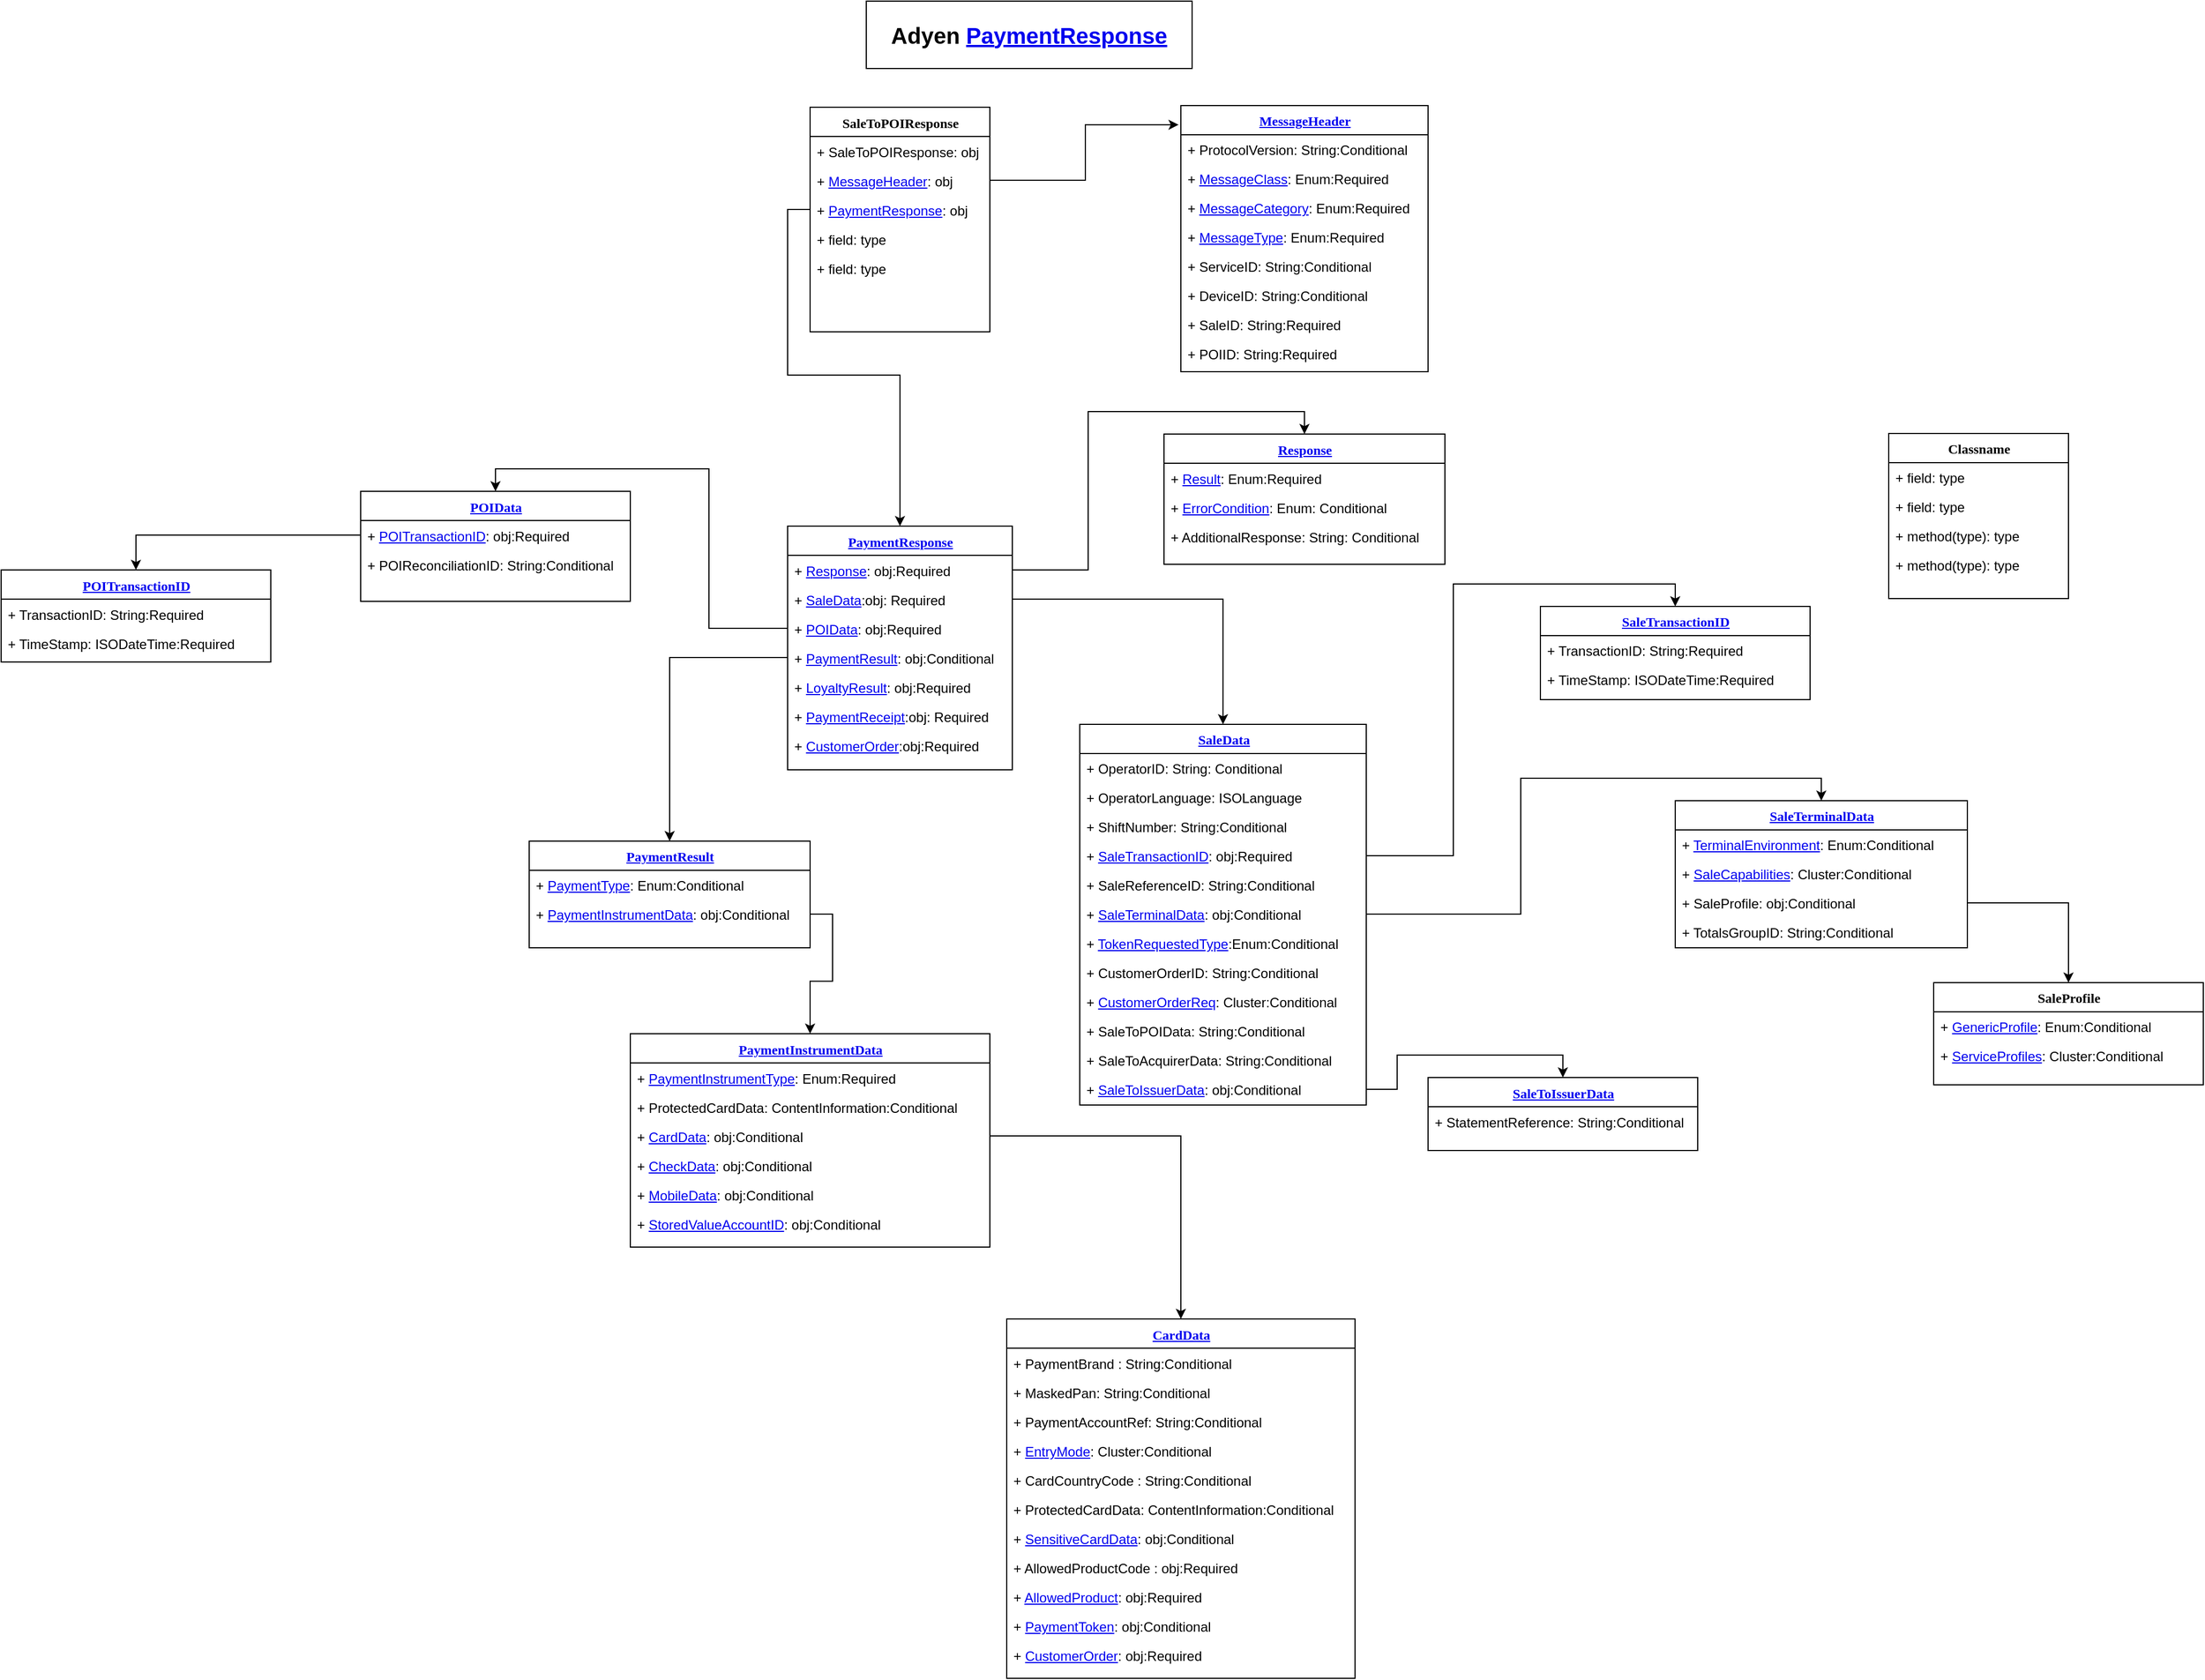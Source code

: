<mxfile version="10.6.7" type="github"><diagram name="Page-1" id="9f46799a-70d6-7492-0946-bef42562c5a5"><mxGraphModel dx="3290" dy="1160" grid="1" gridSize="10" guides="1" tooltips="1" connect="1" arrows="1" fold="1" page="1" pageScale="1" pageWidth="1100" pageHeight="850" background="#ffffff" math="0" shadow="0"><root><mxCell id="0"/><mxCell id="1" parent="0"/><mxCell id="78961159f06e98e8-17" value="SaleToPOIResponse" style="swimlane;html=1;fontStyle=1;align=center;verticalAlign=top;childLayout=stackLayout;horizontal=1;startSize=26;horizontalStack=0;resizeParent=1;resizeLast=0;collapsible=1;marginBottom=0;swimlaneFillColor=#ffffff;rounded=0;shadow=0;comic=0;labelBackgroundColor=none;strokeColor=#000000;strokeWidth=1;fillColor=none;fontFamily=Verdana;fontSize=12;fontColor=#000000;" parent="1" vertex="1"><mxGeometry x="90" y="104.5" width="160" height="200" as="geometry"/></mxCell><mxCell id="78961159f06e98e8-21" value="+ SaleToPOIResponse: obj" style="text;html=1;strokeColor=none;fillColor=none;align=left;verticalAlign=top;spacingLeft=4;spacingRight=4;whiteSpace=wrap;overflow=hidden;rotatable=0;points=[[0,0.5],[1,0.5]];portConstraint=eastwest;" parent="78961159f06e98e8-17" vertex="1"><mxGeometry y="26" width="160" height="26" as="geometry"/></mxCell><mxCell id="78961159f06e98e8-23" value="+ &lt;a href=&quot;https://docs.adyen.com/point-of-sale/build-your-integration/terminal-api-reference/comadyennexomessageheader&quot;&gt;MessageHeader&lt;/a&gt;: obj" style="text;html=1;strokeColor=none;fillColor=none;align=left;verticalAlign=top;spacingLeft=4;spacingRight=4;whiteSpace=wrap;overflow=hidden;rotatable=0;points=[[0,0.5],[1,0.5]];portConstraint=eastwest;" parent="78961159f06e98e8-17" vertex="1"><mxGeometry y="52" width="160" height="26" as="geometry"/></mxCell><mxCell id="78961159f06e98e8-25" value="+ &lt;a href=&quot;https://docs.adyen.com/point-of-sale/build-your-integration/terminal-api-reference/comadyennexopaymentresponse&quot;&gt;PaymentResponse&lt;/a&gt;: obj" style="text;html=1;strokeColor=none;fillColor=none;align=left;verticalAlign=top;spacingLeft=4;spacingRight=4;whiteSpace=wrap;overflow=hidden;rotatable=0;points=[[0,0.5],[1,0.5]];portConstraint=eastwest;" parent="78961159f06e98e8-17" vertex="1"><mxGeometry y="78" width="160" height="26" as="geometry"/></mxCell><mxCell id="78961159f06e98e8-26" value="+ field: type" style="text;html=1;strokeColor=none;fillColor=none;align=left;verticalAlign=top;spacingLeft=4;spacingRight=4;whiteSpace=wrap;overflow=hidden;rotatable=0;points=[[0,0.5],[1,0.5]];portConstraint=eastwest;" parent="78961159f06e98e8-17" vertex="1"><mxGeometry y="104" width="160" height="26" as="geometry"/></mxCell><mxCell id="78961159f06e98e8-24" value="+ field: type" style="text;html=1;strokeColor=none;fillColor=none;align=left;verticalAlign=top;spacingLeft=4;spacingRight=4;whiteSpace=wrap;overflow=hidden;rotatable=0;points=[[0,0.5],[1,0.5]];portConstraint=eastwest;" parent="78961159f06e98e8-17" vertex="1"><mxGeometry y="130" width="160" height="26" as="geometry"/></mxCell><mxCell id="78961159f06e98e8-30" value="&lt;a href=&quot;https://docs.adyen.com/point-of-sale/build-your-integration/terminal-api-reference/comadyennexomessageheader/&quot;&gt;MessageHeader&lt;/a&gt;" style="swimlane;html=1;fontStyle=1;align=center;verticalAlign=top;childLayout=stackLayout;horizontal=1;startSize=26;horizontalStack=0;resizeParent=1;resizeLast=0;collapsible=1;marginBottom=0;swimlaneFillColor=#ffffff;rounded=0;shadow=0;comic=0;labelBackgroundColor=none;strokeColor=#000000;strokeWidth=1;fillColor=none;fontFamily=Verdana;fontSize=12;fontColor=#000000;" parent="1" vertex="1"><mxGeometry x="420" y="103" width="220" height="237" as="geometry"/></mxCell><mxCell id="78961159f06e98e8-31" value="+ &lt;span&gt;ProtocolVersion&lt;/span&gt;: String:Conditional" style="text;html=1;strokeColor=none;fillColor=none;align=left;verticalAlign=top;spacingLeft=4;spacingRight=4;whiteSpace=wrap;overflow=hidden;rotatable=0;points=[[0,0.5],[1,0.5]];portConstraint=eastwest;" parent="78961159f06e98e8-30" vertex="1"><mxGeometry y="26" width="220" height="26" as="geometry"/></mxCell><mxCell id="78961159f06e98e8-32" value="+ &lt;span&gt;&lt;a href=&quot;https://docs.adyen.com/point-of-sale/build-your-integration/terminal-api-reference/comadyennexomessageclass&quot;&gt;MessageClass&lt;/a&gt;&lt;/span&gt;: Enum:Required" style="text;html=1;strokeColor=none;fillColor=none;align=left;verticalAlign=top;spacingLeft=4;spacingRight=4;whiteSpace=wrap;overflow=hidden;rotatable=0;points=[[0,0.5],[1,0.5]];portConstraint=eastwest;" parent="78961159f06e98e8-30" vertex="1"><mxGeometry y="52" width="220" height="26" as="geometry"/></mxCell><mxCell id="78961159f06e98e8-33" value="+ &lt;span&gt;&lt;a href=&quot;https://docs.adyen.com/point-of-sale/build-your-integration/terminal-api-reference/comadyennexomessagecategory&quot;&gt;MessageCategory&lt;/a&gt;&lt;/span&gt;: Enum:Required" style="text;html=1;strokeColor=none;fillColor=none;align=left;verticalAlign=top;spacingLeft=4;spacingRight=4;whiteSpace=wrap;overflow=hidden;rotatable=0;points=[[0,0.5],[1,0.5]];portConstraint=eastwest;" parent="78961159f06e98e8-30" vertex="1"><mxGeometry y="78" width="220" height="26" as="geometry"/></mxCell><mxCell id="78961159f06e98e8-34" value="+ &lt;span&gt;&lt;a href=&quot;https://docs.adyen.com/point-of-sale/build-your-integration/terminal-api-reference/comadyennexomessagetype&quot;&gt;MessageType&lt;/a&gt;&lt;/span&gt;: Enum:Required" style="text;html=1;strokeColor=none;fillColor=none;align=left;verticalAlign=top;spacingLeft=4;spacingRight=4;whiteSpace=wrap;overflow=hidden;rotatable=0;points=[[0,0.5],[1,0.5]];portConstraint=eastwest;" parent="78961159f06e98e8-30" vertex="1"><mxGeometry y="104" width="220" height="26" as="geometry"/></mxCell><mxCell id="78961159f06e98e8-36" value="+ &lt;span&gt;ServiceID&lt;/span&gt;: String:Conditional" style="text;html=1;strokeColor=none;fillColor=none;align=left;verticalAlign=top;spacingLeft=4;spacingRight=4;whiteSpace=wrap;overflow=hidden;rotatable=0;points=[[0,0.5],[1,0.5]];portConstraint=eastwest;" parent="78961159f06e98e8-30" vertex="1"><mxGeometry y="130" width="220" height="26" as="geometry"/></mxCell><mxCell id="78961159f06e98e8-37" value="+ &lt;span&gt;DeviceID&lt;/span&gt;: String:Conditional" style="text;html=1;strokeColor=none;fillColor=none;align=left;verticalAlign=top;spacingLeft=4;spacingRight=4;whiteSpace=wrap;overflow=hidden;rotatable=0;points=[[0,0.5],[1,0.5]];portConstraint=eastwest;" parent="78961159f06e98e8-30" vertex="1"><mxGeometry y="156" width="220" height="26" as="geometry"/></mxCell><mxCell id="rwNBtSE2Y3DVdJ4eYWlQ-2" value="+ &lt;span&gt;SaleID&lt;/span&gt;: String:Required" style="text;html=1;strokeColor=none;fillColor=none;align=left;verticalAlign=top;spacingLeft=4;spacingRight=4;whiteSpace=wrap;overflow=hidden;rotatable=0;points=[[0,0.5],[1,0.5]];portConstraint=eastwest;" vertex="1" parent="78961159f06e98e8-30"><mxGeometry y="182" width="220" height="26" as="geometry"/></mxCell><mxCell id="rwNBtSE2Y3DVdJ4eYWlQ-3" value="+ &lt;span&gt;POIID&lt;/span&gt;: String:Required" style="text;html=1;strokeColor=none;fillColor=none;align=left;verticalAlign=top;spacingLeft=4;spacingRight=4;whiteSpace=wrap;overflow=hidden;rotatable=0;points=[[0,0.5],[1,0.5]];portConstraint=eastwest;" vertex="1" parent="78961159f06e98e8-30"><mxGeometry y="208" width="220" height="26" as="geometry"/></mxCell><mxCell id="78961159f06e98e8-56" value="&lt;span&gt;&lt;a href=&quot;https://docs.adyen.com/point-of-sale/build-your-integration/terminal-api-reference/comadyennexosaledata&quot;&gt;SaleData&lt;/a&gt;&lt;/span&gt;" style="swimlane;html=1;fontStyle=1;align=center;verticalAlign=top;childLayout=stackLayout;horizontal=1;startSize=26;horizontalStack=0;resizeParent=1;resizeLast=0;collapsible=1;marginBottom=0;swimlaneFillColor=#ffffff;rounded=0;shadow=0;comic=0;labelBackgroundColor=none;strokeColor=#000000;strokeWidth=1;fillColor=none;fontFamily=Verdana;fontSize=12;fontColor=#000000;" parent="1" vertex="1"><mxGeometry x="330" y="654" width="255" height="339" as="geometry"/></mxCell><mxCell id="78961159f06e98e8-57" value="+ &lt;span&gt;OperatorID&lt;/span&gt;: String: Conditional" style="text;html=1;strokeColor=none;fillColor=none;align=left;verticalAlign=top;spacingLeft=4;spacingRight=4;whiteSpace=wrap;overflow=hidden;rotatable=0;points=[[0,0.5],[1,0.5]];portConstraint=eastwest;" parent="78961159f06e98e8-56" vertex="1"><mxGeometry y="26" width="255" height="26" as="geometry"/></mxCell><mxCell id="78961159f06e98e8-58" value="+ &lt;span&gt;OperatorLanguage&lt;/span&gt;: ISOLanguage" style="text;html=1;strokeColor=none;fillColor=none;align=left;verticalAlign=top;spacingLeft=4;spacingRight=4;whiteSpace=wrap;overflow=hidden;rotatable=0;points=[[0,0.5],[1,0.5]];portConstraint=eastwest;" parent="78961159f06e98e8-56" vertex="1"><mxGeometry y="52" width="255" height="26" as="geometry"/></mxCell><mxCell id="78961159f06e98e8-59" value="+ &lt;span&gt;ShiftNumber&lt;/span&gt;: String:Conditional" style="text;html=1;strokeColor=none;fillColor=none;align=left;verticalAlign=top;spacingLeft=4;spacingRight=4;whiteSpace=wrap;overflow=hidden;rotatable=0;points=[[0,0.5],[1,0.5]];portConstraint=eastwest;" parent="78961159f06e98e8-56" vertex="1"><mxGeometry y="78" width="255" height="26" as="geometry"/></mxCell><mxCell id="78961159f06e98e8-60" value="+ &lt;span&gt;&lt;a href=&quot;https://docs.adyen.com/point-of-sale/build-your-integration/terminal-api-reference/comadyennexotransactionidtype&quot;&gt;SaleTransactionID&lt;/a&gt;&lt;/span&gt;: obj:Required" style="text;html=1;strokeColor=none;fillColor=none;align=left;verticalAlign=top;spacingLeft=4;spacingRight=4;whiteSpace=wrap;overflow=hidden;rotatable=0;points=[[0,0.5],[1,0.5]];portConstraint=eastwest;" parent="78961159f06e98e8-56" vertex="1"><mxGeometry y="104" width="255" height="26" as="geometry"/></mxCell><mxCell id="rwNBtSE2Y3DVdJ4eYWlQ-9" value="+ &lt;span&gt;SaleReferenceID&lt;/span&gt;: String:Conditional" style="text;html=1;strokeColor=none;fillColor=none;align=left;verticalAlign=top;spacingLeft=4;spacingRight=4;whiteSpace=wrap;overflow=hidden;rotatable=0;points=[[0,0.5],[1,0.5]];portConstraint=eastwest;" vertex="1" parent="78961159f06e98e8-56"><mxGeometry y="130" width="255" height="26" as="geometry"/></mxCell><mxCell id="78961159f06e98e8-61" value="+ &lt;span&gt;&lt;a href=&quot;https://docs.adyen.com/point-of-sale/build-your-integration/terminal-api-reference/comadyennexosaleterminaldata&quot;&gt;SaleTerminalData&lt;/a&gt;&lt;/span&gt;: obj:Conditional" style="text;html=1;strokeColor=none;fillColor=none;align=left;verticalAlign=top;spacingLeft=4;spacingRight=4;whiteSpace=wrap;overflow=hidden;rotatable=0;points=[[0,0.5],[1,0.5]];portConstraint=eastwest;" parent="78961159f06e98e8-56" vertex="1"><mxGeometry y="156" width="255" height="26" as="geometry"/></mxCell><mxCell id="78961159f06e98e8-62" value="+ &lt;span&gt;&lt;a href=&quot;https://docs.adyen.com/point-of-sale/build-your-integration/terminal-api-reference/comadyennexotokenrequestedtype&quot;&gt;TokenRequestedType&lt;/a&gt;&lt;/span&gt;:Enum:Conditional" style="text;html=1;strokeColor=none;fillColor=none;align=left;verticalAlign=top;spacingLeft=4;spacingRight=4;whiteSpace=wrap;overflow=hidden;rotatable=0;points=[[0,0.5],[1,0.5]];portConstraint=eastwest;" parent="78961159f06e98e8-56" vertex="1"><mxGeometry y="182" width="255" height="26" as="geometry"/></mxCell><mxCell id="78961159f06e98e8-63" value="+ &lt;span&gt;CustomerOrderID&lt;/span&gt;: String:Conditional" style="text;html=1;strokeColor=none;fillColor=none;align=left;verticalAlign=top;spacingLeft=4;spacingRight=4;whiteSpace=wrap;overflow=hidden;rotatable=0;points=[[0,0.5],[1,0.5]];portConstraint=eastwest;" parent="78961159f06e98e8-56" vertex="1"><mxGeometry y="208" width="255" height="26" as="geometry"/></mxCell><mxCell id="rwNBtSE2Y3DVdJ4eYWlQ-27" value="+ &lt;span&gt;&lt;a href=&quot;https://docs.adyen.com/point-of-sale/build-your-integration/terminal-api-reference/comadyennexocustomerorderreq&quot;&gt;CustomerOrderReq&lt;/a&gt;&lt;/span&gt;: Cluster:Conditional" style="text;html=1;strokeColor=none;fillColor=none;align=left;verticalAlign=top;spacingLeft=4;spacingRight=4;whiteSpace=wrap;overflow=hidden;rotatable=0;points=[[0,0.5],[1,0.5]];portConstraint=eastwest;" vertex="1" parent="78961159f06e98e8-56"><mxGeometry y="234" width="255" height="26" as="geometry"/></mxCell><mxCell id="rwNBtSE2Y3DVdJ4eYWlQ-28" value="+ &lt;span&gt;SaleToPOIData&lt;/span&gt;: String:Conditional" style="text;html=1;strokeColor=none;fillColor=none;align=left;verticalAlign=top;spacingLeft=4;spacingRight=4;whiteSpace=wrap;overflow=hidden;rotatable=0;points=[[0,0.5],[1,0.5]];portConstraint=eastwest;" vertex="1" parent="78961159f06e98e8-56"><mxGeometry y="260" width="255" height="26" as="geometry"/></mxCell><mxCell id="rwNBtSE2Y3DVdJ4eYWlQ-29" value="+ &lt;span&gt;SaleToAcquirerData&lt;/span&gt;: String:Conditional" style="text;html=1;strokeColor=none;fillColor=none;align=left;verticalAlign=top;spacingLeft=4;spacingRight=4;whiteSpace=wrap;overflow=hidden;rotatable=0;points=[[0,0.5],[1,0.5]];portConstraint=eastwest;" vertex="1" parent="78961159f06e98e8-56"><mxGeometry y="286" width="255" height="26" as="geometry"/></mxCell><mxCell id="rwNBtSE2Y3DVdJ4eYWlQ-30" value="+ &lt;span&gt;&lt;a href=&quot;https://docs.adyen.com/point-of-sale/build-your-integration/terminal-api-reference/comadyennexosaletoissuerdata&quot;&gt;SaleToIssuerData&lt;/a&gt;&lt;/span&gt;: obj:Conditional" style="text;html=1;strokeColor=none;fillColor=none;align=left;verticalAlign=top;spacingLeft=4;spacingRight=4;whiteSpace=wrap;overflow=hidden;rotatable=0;points=[[0,0.5],[1,0.5]];portConstraint=eastwest;" vertex="1" parent="78961159f06e98e8-56"><mxGeometry y="312" width="255" height="26" as="geometry"/></mxCell><mxCell id="78961159f06e98e8-69" value="&lt;a href=&quot;https://docs.adyen.com/point-of-sale/build-your-integration/terminal-api-reference/comadyennexopaymentresponse&quot;&gt;PaymentResponse&lt;/a&gt;" style="swimlane;html=1;fontStyle=1;align=center;verticalAlign=top;childLayout=stackLayout;horizontal=1;startSize=26;horizontalStack=0;resizeParent=1;resizeLast=0;collapsible=1;marginBottom=0;swimlaneFillColor=#ffffff;rounded=0;shadow=0;comic=0;labelBackgroundColor=none;strokeColor=#000000;strokeWidth=1;fillColor=none;fontFamily=Verdana;fontSize=12;fontColor=#000000;" parent="1" vertex="1"><mxGeometry x="70" y="477.5" width="200" height="217" as="geometry"/></mxCell><mxCell id="78961159f06e98e8-70" value="+ &lt;span&gt;&lt;a href=&quot;https://docs.adyen.com/point-of-sale/build-your-integration/terminal-api-reference/comadyennexoresponse&quot;&gt;Response&lt;/a&gt;&lt;/span&gt;: obj:Required" style="text;html=1;strokeColor=none;fillColor=none;align=left;verticalAlign=top;spacingLeft=4;spacingRight=4;whiteSpace=wrap;overflow=hidden;rotatable=0;points=[[0,0.5],[1,0.5]];portConstraint=eastwest;" parent="78961159f06e98e8-69" vertex="1"><mxGeometry y="26" width="200" height="26" as="geometry"/></mxCell><mxCell id="78961159f06e98e8-71" value="+ &lt;span&gt;&lt;a href=&quot;https://docs.adyen.com/point-of-sale/build-your-integration/terminal-api-reference/comadyennexosaledata&quot;&gt;SaleData&lt;/a&gt;&lt;/span&gt;:obj: Required" style="text;html=1;strokeColor=none;fillColor=none;align=left;verticalAlign=top;spacingLeft=4;spacingRight=4;whiteSpace=wrap;overflow=hidden;rotatable=0;points=[[0,0.5],[1,0.5]];portConstraint=eastwest;" parent="78961159f06e98e8-69" vertex="1"><mxGeometry y="52" width="200" height="26" as="geometry"/></mxCell><mxCell id="78961159f06e98e8-72" value="+ &lt;span&gt;&lt;a href=&quot;https://docs.adyen.com/point-of-sale/build-your-integration/terminal-api-reference/comadyennexopoidata&quot;&gt;POIData&lt;/a&gt;&lt;/span&gt;: obj:Required" style="text;html=1;strokeColor=none;fillColor=none;align=left;verticalAlign=top;spacingLeft=4;spacingRight=4;whiteSpace=wrap;overflow=hidden;rotatable=0;points=[[0,0.5],[1,0.5]];portConstraint=eastwest;" parent="78961159f06e98e8-69" vertex="1"><mxGeometry y="78" width="200" height="26" as="geometry"/></mxCell><mxCell id="78961159f06e98e8-74" value="+ &lt;span&gt;&lt;a href=&quot;https://docs.adyen.com/point-of-sale/build-your-integration/terminal-api-reference/comadyennexopaymentresult&quot;&gt;PaymentResult&lt;/a&gt;&lt;/span&gt;: obj:Conditional" style="text;html=1;strokeColor=none;fillColor=none;align=left;verticalAlign=top;spacingLeft=4;spacingRight=4;whiteSpace=wrap;overflow=hidden;rotatable=0;points=[[0,0.5],[1,0.5]];portConstraint=eastwest;" parent="78961159f06e98e8-69" vertex="1"><mxGeometry y="104" width="200" height="26" as="geometry"/></mxCell><mxCell id="78961159f06e98e8-75" value="+ &lt;span&gt;&lt;a href=&quot;https://docs.adyen.com/point-of-sale/build-your-integration/terminal-api-reference/comadyennexoloyaltyresult&quot;&gt;LoyaltyResult&lt;/a&gt;&lt;/span&gt;: obj:Required" style="text;html=1;strokeColor=none;fillColor=none;align=left;verticalAlign=top;spacingLeft=4;spacingRight=4;whiteSpace=wrap;overflow=hidden;rotatable=0;points=[[0,0.5],[1,0.5]];portConstraint=eastwest;" parent="78961159f06e98e8-69" vertex="1"><mxGeometry y="130" width="200" height="26" as="geometry"/></mxCell><mxCell id="78961159f06e98e8-76" value="+ &lt;span&gt;&lt;a href=&quot;https://docs.adyen.com/point-of-sale/build-your-integration/terminal-api-reference/comadyennexopaymentreceipt&quot;&gt;PaymentReceipt&lt;/a&gt;&lt;/span&gt;:obj: Required" style="text;html=1;strokeColor=none;fillColor=none;align=left;verticalAlign=top;spacingLeft=4;spacingRight=4;whiteSpace=wrap;overflow=hidden;rotatable=0;points=[[0,0.5],[1,0.5]];portConstraint=eastwest;" parent="78961159f06e98e8-69" vertex="1"><mxGeometry y="156" width="200" height="26" as="geometry"/></mxCell><mxCell id="78961159f06e98e8-78" value="+ &lt;span&gt;&lt;a href=&quot;https://docs.adyen.com/point-of-sale/build-your-integration/terminal-api-reference/comadyennexocustomerorder&quot;&gt;CustomerOrder&lt;/a&gt;&lt;/span&gt;:obj:Required" style="text;html=1;strokeColor=none;fillColor=none;align=left;verticalAlign=top;spacingLeft=4;spacingRight=4;whiteSpace=wrap;overflow=hidden;rotatable=0;points=[[0,0.5],[1,0.5]];portConstraint=eastwest;" parent="78961159f06e98e8-69" vertex="1"><mxGeometry y="182" width="200" height="26" as="geometry"/></mxCell><mxCell id="78961159f06e98e8-82" value="&lt;span&gt;&lt;a href=&quot;https://docs.adyen.com/point-of-sale/build-your-integration/terminal-api-reference/comadyennexoresponse&quot;&gt;Response&lt;/a&gt;&lt;/span&gt;" style="swimlane;html=1;fontStyle=1;align=center;verticalAlign=top;childLayout=stackLayout;horizontal=1;startSize=26;horizontalStack=0;resizeParent=1;resizeLast=0;collapsible=1;marginBottom=0;swimlaneFillColor=#ffffff;rounded=0;shadow=0;comic=0;labelBackgroundColor=none;strokeColor=#000000;strokeWidth=1;fillColor=none;fontFamily=Verdana;fontSize=12;fontColor=#000000;" parent="1" vertex="1"><mxGeometry x="405" y="395.5" width="250" height="116" as="geometry"><mxRectangle x="440" y="364" width="90" height="26" as="alternateBounds"/></mxGeometry></mxCell><mxCell id="78961159f06e98e8-83" value="+ &lt;span&gt;&lt;a href=&quot;https://docs.adyen.com/point-of-sale/build-your-integration/terminal-api-reference/comadyennexoresult&quot;&gt;Result&lt;/a&gt;&lt;/span&gt;: Enum:Required" style="text;html=1;strokeColor=none;fillColor=none;align=left;verticalAlign=top;spacingLeft=4;spacingRight=4;whiteSpace=wrap;overflow=hidden;rotatable=0;points=[[0,0.5],[1,0.5]];portConstraint=eastwest;" parent="78961159f06e98e8-82" vertex="1"><mxGeometry y="26" width="250" height="26" as="geometry"/></mxCell><mxCell id="78961159f06e98e8-84" value="+ &lt;span&gt;&lt;a href=&quot;https://docs.adyen.com/point-of-sale/build-your-integration/terminal-api-reference/comadyennexoerrorcondition&quot;&gt;ErrorCondition&lt;/a&gt;&lt;/span&gt;: Enum: Conditional" style="text;html=1;strokeColor=none;fillColor=none;align=left;verticalAlign=top;spacingLeft=4;spacingRight=4;whiteSpace=wrap;overflow=hidden;rotatable=0;points=[[0,0.5],[1,0.5]];portConstraint=eastwest;" parent="78961159f06e98e8-82" vertex="1"><mxGeometry y="52" width="250" height="26" as="geometry"/></mxCell><mxCell id="78961159f06e98e8-85" value="+ &lt;span&gt;AdditionalResponse&lt;/span&gt;: String: Conditional" style="text;html=1;strokeColor=none;fillColor=none;align=left;verticalAlign=top;spacingLeft=4;spacingRight=4;whiteSpace=wrap;overflow=hidden;rotatable=0;points=[[0,0.5],[1,0.5]];portConstraint=eastwest;" parent="78961159f06e98e8-82" vertex="1"><mxGeometry y="78" width="250" height="26" as="geometry"/></mxCell><mxCell id="78961159f06e98e8-95" value="&lt;span&gt;&lt;a href=&quot;https://docs.adyen.com/point-of-sale/build-your-integration/terminal-api-reference/comadyennexotransactionidtype&quot;&gt;SaleTransactionID&lt;/a&gt;&lt;/span&gt;" style="swimlane;html=1;fontStyle=1;align=center;verticalAlign=top;childLayout=stackLayout;horizontal=1;startSize=26;horizontalStack=0;resizeParent=1;resizeLast=0;collapsible=1;marginBottom=0;swimlaneFillColor=#ffffff;rounded=0;shadow=0;comic=0;labelBackgroundColor=none;strokeColor=#000000;strokeWidth=1;fillColor=none;fontFamily=Verdana;fontSize=12;fontColor=#000000;" parent="1" vertex="1"><mxGeometry x="740" y="549" width="240" height="83" as="geometry"/></mxCell><mxCell id="78961159f06e98e8-96" value="+ &lt;span&gt;TransactionID&lt;/span&gt;: String:Required" style="text;html=1;strokeColor=none;fillColor=none;align=left;verticalAlign=top;spacingLeft=4;spacingRight=4;whiteSpace=wrap;overflow=hidden;rotatable=0;points=[[0,0.5],[1,0.5]];portConstraint=eastwest;" parent="78961159f06e98e8-95" vertex="1"><mxGeometry y="26" width="240" height="26" as="geometry"/></mxCell><mxCell id="78961159f06e98e8-97" value="+ &lt;span&gt;TimeStamp&lt;/span&gt;: &lt;span&gt;ISODateTime:Required&lt;/span&gt;" style="text;html=1;strokeColor=none;fillColor=none;align=left;verticalAlign=top;spacingLeft=4;spacingRight=4;whiteSpace=wrap;overflow=hidden;rotatable=0;points=[[0,0.5],[1,0.5]];portConstraint=eastwest;" parent="78961159f06e98e8-95" vertex="1"><mxGeometry y="52" width="240" height="26" as="geometry"/></mxCell><mxCell id="78961159f06e98e8-108" value="Classname" style="swimlane;html=1;fontStyle=1;align=center;verticalAlign=top;childLayout=stackLayout;horizontal=1;startSize=26;horizontalStack=0;resizeParent=1;resizeLast=0;collapsible=1;marginBottom=0;swimlaneFillColor=#ffffff;rounded=0;shadow=0;comic=0;labelBackgroundColor=none;strokeColor=#000000;strokeWidth=1;fillColor=none;fontFamily=Verdana;fontSize=12;fontColor=#000000;" parent="1" vertex="1"><mxGeometry x="1050" y="395.0" width="160" height="147" as="geometry"/></mxCell><mxCell id="78961159f06e98e8-109" value="+ field: type" style="text;html=1;strokeColor=none;fillColor=none;align=left;verticalAlign=top;spacingLeft=4;spacingRight=4;whiteSpace=wrap;overflow=hidden;rotatable=0;points=[[0,0.5],[1,0.5]];portConstraint=eastwest;" parent="78961159f06e98e8-108" vertex="1"><mxGeometry y="26" width="160" height="26" as="geometry"/></mxCell><mxCell id="78961159f06e98e8-110" value="+ field: type" style="text;html=1;strokeColor=none;fillColor=none;align=left;verticalAlign=top;spacingLeft=4;spacingRight=4;whiteSpace=wrap;overflow=hidden;rotatable=0;points=[[0,0.5],[1,0.5]];portConstraint=eastwest;" parent="78961159f06e98e8-108" vertex="1"><mxGeometry y="52" width="160" height="26" as="geometry"/></mxCell><mxCell id="78961159f06e98e8-117" value="+ method(type): type" style="text;html=1;strokeColor=none;fillColor=none;align=left;verticalAlign=top;spacingLeft=4;spacingRight=4;whiteSpace=wrap;overflow=hidden;rotatable=0;points=[[0,0.5],[1,0.5]];portConstraint=eastwest;" parent="78961159f06e98e8-108" vertex="1"><mxGeometry y="78" width="160" height="26" as="geometry"/></mxCell><mxCell id="78961159f06e98e8-120" value="+ method(type): type" style="text;html=1;strokeColor=none;fillColor=none;align=left;verticalAlign=top;spacingLeft=4;spacingRight=4;whiteSpace=wrap;overflow=hidden;rotatable=0;points=[[0,0.5],[1,0.5]];portConstraint=eastwest;" parent="78961159f06e98e8-108" vertex="1"><mxGeometry y="104" width="160" height="30" as="geometry"/></mxCell><mxCell id="rwNBtSE2Y3DVdJ4eYWlQ-4" style="edgeStyle=orthogonalEdgeStyle;rounded=0;orthogonalLoop=1;jettySize=auto;html=1;entryX=-0.009;entryY=0.072;entryDx=0;entryDy=0;entryPerimeter=0;" edge="1" parent="1" source="78961159f06e98e8-23" target="78961159f06e98e8-30"><mxGeometry relative="1" as="geometry"/></mxCell><mxCell id="rwNBtSE2Y3DVdJ4eYWlQ-7" style="edgeStyle=orthogonalEdgeStyle;rounded=0;orthogonalLoop=1;jettySize=auto;html=1;entryX=0.5;entryY=0;entryDx=0;entryDy=0;" edge="1" parent="1" source="78961159f06e98e8-70" target="78961159f06e98e8-82"><mxGeometry relative="1" as="geometry"/></mxCell><mxCell id="rwNBtSE2Y3DVdJ4eYWlQ-8" style="edgeStyle=orthogonalEdgeStyle;rounded=0;orthogonalLoop=1;jettySize=auto;html=1;" edge="1" parent="1" source="78961159f06e98e8-25" target="78961159f06e98e8-69"><mxGeometry relative="1" as="geometry"/></mxCell><mxCell id="rwNBtSE2Y3DVdJ4eYWlQ-10" style="edgeStyle=orthogonalEdgeStyle;rounded=0;orthogonalLoop=1;jettySize=auto;html=1;entryX=0.5;entryY=0;entryDx=0;entryDy=0;" edge="1" parent="1" source="78961159f06e98e8-60" target="78961159f06e98e8-95"><mxGeometry relative="1" as="geometry"/></mxCell><mxCell id="rwNBtSE2Y3DVdJ4eYWlQ-11" value="&lt;span&gt;&lt;a href=&quot;https://docs.adyen.com/point-of-sale/build-your-integration/terminal-api-reference/comadyennexosaleterminaldata&quot;&gt;SaleTerminalData&lt;/a&gt;&lt;/span&gt;" style="swimlane;html=1;fontStyle=1;align=center;verticalAlign=top;childLayout=stackLayout;horizontal=1;startSize=26;horizontalStack=0;resizeParent=1;resizeLast=0;collapsible=1;marginBottom=0;swimlaneFillColor=#ffffff;rounded=0;shadow=0;comic=0;labelBackgroundColor=none;strokeColor=#000000;strokeWidth=1;fillColor=none;fontFamily=Verdana;fontSize=12;fontColor=#000000;" vertex="1" parent="1"><mxGeometry x="860" y="722" width="260" height="131" as="geometry"/></mxCell><mxCell id="rwNBtSE2Y3DVdJ4eYWlQ-12" value="+ &lt;span&gt;&lt;a href=&quot;https://docs.adyen.com/point-of-sale/build-your-integration/terminal-api-reference/comadyennexoterminalenvironment&quot;&gt;TerminalEnvironment&lt;/a&gt;&lt;/span&gt;: Enum:Conditional" style="text;html=1;strokeColor=none;fillColor=none;align=left;verticalAlign=top;spacingLeft=4;spacingRight=4;whiteSpace=wrap;overflow=hidden;rotatable=0;points=[[0,0.5],[1,0.5]];portConstraint=eastwest;" vertex="1" parent="rwNBtSE2Y3DVdJ4eYWlQ-11"><mxGeometry y="26" width="260" height="26" as="geometry"/></mxCell><mxCell id="rwNBtSE2Y3DVdJ4eYWlQ-16" value="+ &lt;span&gt;&lt;a href=&quot;https://docs.adyen.com/point-of-sale/build-your-integration/terminal-api-reference/comadyennexosalecapabilities&quot;&gt;SaleCapabilities&lt;/a&gt;&lt;/span&gt;: &lt;span&gt;Cluster&lt;/span&gt;&lt;span&gt;:Conditional&lt;/span&gt;" style="text;html=1;strokeColor=none;fillColor=none;align=left;verticalAlign=top;spacingLeft=4;spacingRight=4;whiteSpace=wrap;overflow=hidden;rotatable=0;points=[[0,0.5],[1,0.5]];portConstraint=eastwest;" vertex="1" parent="rwNBtSE2Y3DVdJ4eYWlQ-11"><mxGeometry y="52" width="260" height="26" as="geometry"/></mxCell><mxCell id="rwNBtSE2Y3DVdJ4eYWlQ-14" value="+ &lt;span&gt;SaleProfile&lt;/span&gt;: obj&lt;span&gt;:Conditional&lt;/span&gt;" style="text;html=1;strokeColor=none;fillColor=none;align=left;verticalAlign=top;spacingLeft=4;spacingRight=4;whiteSpace=wrap;overflow=hidden;rotatable=0;points=[[0,0.5],[1,0.5]];portConstraint=eastwest;" vertex="1" parent="rwNBtSE2Y3DVdJ4eYWlQ-11"><mxGeometry y="78" width="260" height="26" as="geometry"/></mxCell><mxCell id="rwNBtSE2Y3DVdJ4eYWlQ-15" value="+ &lt;span&gt;TotalsGroupID&lt;/span&gt;: String&lt;span&gt;:Conditional&lt;/span&gt;" style="text;html=1;strokeColor=none;fillColor=none;align=left;verticalAlign=top;spacingLeft=4;spacingRight=4;whiteSpace=wrap;overflow=hidden;rotatable=0;points=[[0,0.5],[1,0.5]];portConstraint=eastwest;" vertex="1" parent="rwNBtSE2Y3DVdJ4eYWlQ-11"><mxGeometry y="104" width="260" height="27" as="geometry"/></mxCell><mxCell id="rwNBtSE2Y3DVdJ4eYWlQ-17" value="&lt;span&gt;SaleProfile&lt;/span&gt;" style="swimlane;html=1;fontStyle=1;align=center;verticalAlign=top;childLayout=stackLayout;horizontal=1;startSize=26;horizontalStack=0;resizeParent=1;resizeLast=0;collapsible=1;marginBottom=0;swimlaneFillColor=#ffffff;rounded=0;shadow=0;comic=0;labelBackgroundColor=none;strokeColor=#000000;strokeWidth=1;fillColor=none;fontFamily=Verdana;fontSize=12;fontColor=#000000;" vertex="1" parent="1"><mxGeometry x="1090" y="884" width="240" height="91" as="geometry"/></mxCell><mxCell id="rwNBtSE2Y3DVdJ4eYWlQ-18" value="+ &lt;span&gt;&lt;a href=&quot;https://docs.adyen.com/point-of-sale/build-your-integration/terminal-api-reference/comadyennexogenericprofile&quot;&gt;GenericProfile&lt;/a&gt;&lt;/span&gt;: Enum:Conditional" style="text;html=1;strokeColor=none;fillColor=none;align=left;verticalAlign=top;spacingLeft=4;spacingRight=4;whiteSpace=wrap;overflow=hidden;rotatable=0;points=[[0,0.5],[1,0.5]];portConstraint=eastwest;" vertex="1" parent="rwNBtSE2Y3DVdJ4eYWlQ-17"><mxGeometry y="26" width="240" height="26" as="geometry"/></mxCell><mxCell id="rwNBtSE2Y3DVdJ4eYWlQ-19" value="+ &lt;span&gt;&lt;a href=&quot;https://docs.adyen.com/point-of-sale/build-your-integration/terminal-api-reference/comadyennexoserviceprofiles&quot;&gt;ServiceProfiles&lt;/a&gt;&lt;/span&gt;: Cluster:Conditional" style="text;html=1;strokeColor=none;fillColor=none;align=left;verticalAlign=top;spacingLeft=4;spacingRight=4;whiteSpace=wrap;overflow=hidden;rotatable=0;points=[[0,0.5],[1,0.5]];portConstraint=eastwest;" vertex="1" parent="rwNBtSE2Y3DVdJ4eYWlQ-17"><mxGeometry y="52" width="240" height="26" as="geometry"/></mxCell><mxCell id="rwNBtSE2Y3DVdJ4eYWlQ-23" style="edgeStyle=orthogonalEdgeStyle;rounded=0;orthogonalLoop=1;jettySize=auto;html=1;entryX=0.5;entryY=0;entryDx=0;entryDy=0;" edge="1" parent="1" source="rwNBtSE2Y3DVdJ4eYWlQ-14" target="rwNBtSE2Y3DVdJ4eYWlQ-17"><mxGeometry relative="1" as="geometry"/></mxCell><mxCell id="rwNBtSE2Y3DVdJ4eYWlQ-31" value="&lt;span&gt;&lt;a href=&quot;https://docs.adyen.com/point-of-sale/build-your-integration/terminal-api-reference/comadyennexosaletoissuerdata&quot;&gt;SaleToIssuerData&lt;/a&gt;&lt;/span&gt;" style="swimlane;html=1;fontStyle=1;align=center;verticalAlign=top;childLayout=stackLayout;horizontal=1;startSize=26;horizontalStack=0;resizeParent=1;resizeLast=0;collapsible=1;marginBottom=0;swimlaneFillColor=#ffffff;rounded=0;shadow=0;comic=0;labelBackgroundColor=none;strokeColor=#000000;strokeWidth=1;fillColor=none;fontFamily=Verdana;fontSize=12;fontColor=#000000;" vertex="1" parent="1"><mxGeometry x="640" y="968.5" width="240" height="65" as="geometry"/></mxCell><mxCell id="rwNBtSE2Y3DVdJ4eYWlQ-32" value="+ &lt;span&gt;StatementReference&lt;/span&gt;: String:Conditional" style="text;html=1;strokeColor=none;fillColor=none;align=left;verticalAlign=top;spacingLeft=4;spacingRight=4;whiteSpace=wrap;overflow=hidden;rotatable=0;points=[[0,0.5],[1,0.5]];portConstraint=eastwest;" vertex="1" parent="rwNBtSE2Y3DVdJ4eYWlQ-31"><mxGeometry y="26" width="240" height="26" as="geometry"/></mxCell><mxCell id="rwNBtSE2Y3DVdJ4eYWlQ-34" style="edgeStyle=orthogonalEdgeStyle;rounded=0;orthogonalLoop=1;jettySize=auto;html=1;entryX=0.5;entryY=0;entryDx=0;entryDy=0;" edge="1" parent="1" source="rwNBtSE2Y3DVdJ4eYWlQ-30" target="rwNBtSE2Y3DVdJ4eYWlQ-31"><mxGeometry relative="1" as="geometry"/></mxCell><mxCell id="rwNBtSE2Y3DVdJ4eYWlQ-35" style="edgeStyle=orthogonalEdgeStyle;rounded=0;orthogonalLoop=1;jettySize=auto;html=1;entryX=0.5;entryY=0;entryDx=0;entryDy=0;" edge="1" parent="1" source="78961159f06e98e8-71" target="78961159f06e98e8-56"><mxGeometry relative="1" as="geometry"/></mxCell><mxCell id="rwNBtSE2Y3DVdJ4eYWlQ-36" style="edgeStyle=orthogonalEdgeStyle;rounded=0;orthogonalLoop=1;jettySize=auto;html=1;entryX=0.5;entryY=0;entryDx=0;entryDy=0;" edge="1" parent="1" source="78961159f06e98e8-61" target="rwNBtSE2Y3DVdJ4eYWlQ-11"><mxGeometry relative="1" as="geometry"/></mxCell><mxCell id="rwNBtSE2Y3DVdJ4eYWlQ-37" value="&lt;span&gt;&lt;a href=&quot;https://docs.adyen.com/point-of-sale/build-your-integration/terminal-api-reference/comadyennexopoidata&quot;&gt;POIData&lt;/a&gt;&lt;/span&gt;" style="swimlane;html=1;fontStyle=1;align=center;verticalAlign=top;childLayout=stackLayout;horizontal=1;startSize=26;horizontalStack=0;resizeParent=1;resizeLast=0;collapsible=1;marginBottom=0;swimlaneFillColor=#ffffff;rounded=0;shadow=0;comic=0;labelBackgroundColor=none;strokeColor=#000000;strokeWidth=1;fillColor=none;fontFamily=Verdana;fontSize=12;fontColor=#000000;" vertex="1" parent="1"><mxGeometry x="-310" y="446.5" width="240" height="98" as="geometry"/></mxCell><mxCell id="rwNBtSE2Y3DVdJ4eYWlQ-38" value="+ &lt;span&gt;&lt;a href=&quot;https://docs.adyen.com/point-of-sale/build-your-integration/terminal-api-reference/comadyennexotransactionidtype&quot;&gt;POITransactionID&lt;/a&gt;&lt;/span&gt;: obj:Required" style="text;html=1;strokeColor=none;fillColor=none;align=left;verticalAlign=top;spacingLeft=4;spacingRight=4;whiteSpace=wrap;overflow=hidden;rotatable=0;points=[[0,0.5],[1,0.5]];portConstraint=eastwest;" vertex="1" parent="rwNBtSE2Y3DVdJ4eYWlQ-37"><mxGeometry y="26" width="240" height="26" as="geometry"/></mxCell><mxCell id="rwNBtSE2Y3DVdJ4eYWlQ-39" value="+ &lt;span&gt;POIReconciliationID&lt;/span&gt;: String:Conditional" style="text;html=1;strokeColor=none;fillColor=none;align=left;verticalAlign=top;spacingLeft=4;spacingRight=4;whiteSpace=wrap;overflow=hidden;rotatable=0;points=[[0,0.5],[1,0.5]];portConstraint=eastwest;" vertex="1" parent="rwNBtSE2Y3DVdJ4eYWlQ-37"><mxGeometry y="52" width="240" height="26" as="geometry"/></mxCell><mxCell id="rwNBtSE2Y3DVdJ4eYWlQ-43" value="&lt;span&gt;&lt;a href=&quot;https://docs.adyen.com/point-of-sale/build-your-integration/terminal-api-reference/comadyennexotransactionidtype&quot;&gt;POITransactionID&lt;/a&gt;&lt;/span&gt;" style="swimlane;html=1;fontStyle=1;align=center;verticalAlign=top;childLayout=stackLayout;horizontal=1;startSize=26;horizontalStack=0;resizeParent=1;resizeLast=0;collapsible=1;marginBottom=0;swimlaneFillColor=#ffffff;rounded=0;shadow=0;comic=0;labelBackgroundColor=none;strokeColor=#000000;strokeWidth=1;fillColor=none;fontFamily=Verdana;fontSize=12;fontColor=#000000;" vertex="1" parent="1"><mxGeometry x="-630" y="516.5" width="240" height="82" as="geometry"/></mxCell><mxCell id="rwNBtSE2Y3DVdJ4eYWlQ-44" value="+ &lt;span&gt;TransactionID&lt;/span&gt;: String:Required" style="text;html=1;strokeColor=none;fillColor=none;align=left;verticalAlign=top;spacingLeft=4;spacingRight=4;whiteSpace=wrap;overflow=hidden;rotatable=0;points=[[0,0.5],[1,0.5]];portConstraint=eastwest;" vertex="1" parent="rwNBtSE2Y3DVdJ4eYWlQ-43"><mxGeometry y="26" width="240" height="26" as="geometry"/></mxCell><mxCell id="rwNBtSE2Y3DVdJ4eYWlQ-45" value="+ &lt;span&gt;TimeStamp&lt;/span&gt;: &lt;span&gt;ISODateTime:Required&lt;/span&gt;" style="text;html=1;strokeColor=none;fillColor=none;align=left;verticalAlign=top;spacingLeft=4;spacingRight=4;whiteSpace=wrap;overflow=hidden;rotatable=0;points=[[0,0.5],[1,0.5]];portConstraint=eastwest;" vertex="1" parent="rwNBtSE2Y3DVdJ4eYWlQ-43"><mxGeometry y="52" width="240" height="26" as="geometry"/></mxCell><mxCell id="rwNBtSE2Y3DVdJ4eYWlQ-51" style="edgeStyle=orthogonalEdgeStyle;rounded=0;orthogonalLoop=1;jettySize=auto;html=1;" edge="1" parent="1" source="rwNBtSE2Y3DVdJ4eYWlQ-38" target="rwNBtSE2Y3DVdJ4eYWlQ-43"><mxGeometry relative="1" as="geometry"/></mxCell><mxCell id="rwNBtSE2Y3DVdJ4eYWlQ-52" style="edgeStyle=orthogonalEdgeStyle;rounded=0;orthogonalLoop=1;jettySize=auto;html=1;entryX=0.5;entryY=0;entryDx=0;entryDy=0;" edge="1" parent="1" source="78961159f06e98e8-72" target="rwNBtSE2Y3DVdJ4eYWlQ-37"><mxGeometry relative="1" as="geometry"/></mxCell><mxCell id="rwNBtSE2Y3DVdJ4eYWlQ-53" value="&lt;span&gt;&lt;a href=&quot;https://docs.adyen.com/point-of-sale/build-your-integration/terminal-api-reference/comadyennexopaymentresult&quot;&gt;PaymentResult&lt;/a&gt;&lt;/span&gt;" style="swimlane;html=1;fontStyle=1;align=center;verticalAlign=top;childLayout=stackLayout;horizontal=1;startSize=26;horizontalStack=0;resizeParent=1;resizeLast=0;collapsible=1;marginBottom=0;swimlaneFillColor=#ffffff;rounded=0;shadow=0;comic=0;labelBackgroundColor=none;strokeColor=#000000;strokeWidth=1;fillColor=none;fontFamily=Verdana;fontSize=12;fontColor=#000000;" vertex="1" parent="1"><mxGeometry x="-160" y="758" width="250" height="95" as="geometry"/></mxCell><mxCell id="rwNBtSE2Y3DVdJ4eYWlQ-54" value="+ &lt;span&gt;&lt;a href=&quot;https://docs.adyen.com/point-of-sale/build-your-integration/terminal-api-reference/comadyennexopaymenttype&quot;&gt;PaymentType&lt;/a&gt;&lt;/span&gt;: Enum:Conditional" style="text;html=1;strokeColor=none;fillColor=none;align=left;verticalAlign=top;spacingLeft=4;spacingRight=4;whiteSpace=wrap;overflow=hidden;rotatable=0;points=[[0,0.5],[1,0.5]];portConstraint=eastwest;" vertex="1" parent="rwNBtSE2Y3DVdJ4eYWlQ-53"><mxGeometry y="26" width="250" height="26" as="geometry"/></mxCell><mxCell id="rwNBtSE2Y3DVdJ4eYWlQ-55" value="+ &lt;span&gt;&lt;a href=&quot;https://docs.adyen.com/point-of-sale/build-your-integration/terminal-api-reference/comadyennexopaymentinstrumentdata&quot;&gt;PaymentInstrumentData&lt;/a&gt;&lt;/span&gt;: obj:Conditional" style="text;html=1;strokeColor=none;fillColor=none;align=left;verticalAlign=top;spacingLeft=4;spacingRight=4;whiteSpace=wrap;overflow=hidden;rotatable=0;points=[[0,0.5],[1,0.5]];portConstraint=eastwest;" vertex="1" parent="rwNBtSE2Y3DVdJ4eYWlQ-53"><mxGeometry y="52" width="250" height="26" as="geometry"/></mxCell><mxCell id="rwNBtSE2Y3DVdJ4eYWlQ-59" value="&lt;span&gt;&lt;a href=&quot;https://docs.adyen.com/point-of-sale/build-your-integration/terminal-api-reference/comadyennexopaymentinstrumentdata&quot;&gt;PaymentInstrumentData&lt;/a&gt;&lt;/span&gt;" style="swimlane;html=1;fontStyle=1;align=center;verticalAlign=top;childLayout=stackLayout;horizontal=1;startSize=26;horizontalStack=0;resizeParent=1;resizeLast=0;collapsible=1;marginBottom=0;swimlaneFillColor=#ffffff;rounded=0;shadow=0;comic=0;labelBackgroundColor=none;strokeColor=#000000;strokeWidth=1;fillColor=none;fontFamily=Verdana;fontSize=12;fontColor=#000000;" vertex="1" parent="1"><mxGeometry x="-70" y="929.5" width="320" height="190" as="geometry"/></mxCell><mxCell id="rwNBtSE2Y3DVdJ4eYWlQ-60" value="+ &lt;span&gt;&lt;a href=&quot;https://docs.adyen.com/point-of-sale/build-your-integration/terminal-api-reference/comadyennexopaymentinstrumenttype&quot;&gt;PaymentInstrumentType&lt;/a&gt;&lt;/span&gt;: Enum:Required" style="text;html=1;strokeColor=none;fillColor=none;align=left;verticalAlign=top;spacingLeft=4;spacingRight=4;whiteSpace=wrap;overflow=hidden;rotatable=0;points=[[0,0.5],[1,0.5]];portConstraint=eastwest;" vertex="1" parent="rwNBtSE2Y3DVdJ4eYWlQ-59"><mxGeometry y="26" width="320" height="26" as="geometry"/></mxCell><mxCell id="rwNBtSE2Y3DVdJ4eYWlQ-61" value="+ &lt;span&gt;ProtectedCardData&lt;/span&gt;: &lt;span&gt;ContentInformation:Conditional&lt;/span&gt;" style="text;html=1;strokeColor=none;fillColor=none;align=left;verticalAlign=top;spacingLeft=4;spacingRight=4;whiteSpace=wrap;overflow=hidden;rotatable=0;points=[[0,0.5],[1,0.5]];portConstraint=eastwest;" vertex="1" parent="rwNBtSE2Y3DVdJ4eYWlQ-59"><mxGeometry y="52" width="320" height="26" as="geometry"/></mxCell><mxCell id="rwNBtSE2Y3DVdJ4eYWlQ-65" value="+ &lt;span&gt;&lt;a href=&quot;https://docs.adyen.com/point-of-sale/build-your-integration/terminal-api-reference/comadyennexocarddata&quot;&gt;CardData&lt;/a&gt;&lt;/span&gt;: obj&lt;span&gt;:Conditional&lt;/span&gt;" style="text;html=1;strokeColor=none;fillColor=none;align=left;verticalAlign=top;spacingLeft=4;spacingRight=4;whiteSpace=wrap;overflow=hidden;rotatable=0;points=[[0,0.5],[1,0.5]];portConstraint=eastwest;" vertex="1" parent="rwNBtSE2Y3DVdJ4eYWlQ-59"><mxGeometry y="78" width="320" height="26" as="geometry"/></mxCell><mxCell id="rwNBtSE2Y3DVdJ4eYWlQ-68" value="+ &lt;span&gt;&lt;a href=&quot;https://docs.adyen.com/point-of-sale/build-your-integration/terminal-api-reference/comadyennexocheckdata&quot;&gt;CheckData&lt;/a&gt;&lt;/span&gt;: obj&lt;span&gt;:Conditional&lt;/span&gt;" style="text;html=1;strokeColor=none;fillColor=none;align=left;verticalAlign=top;spacingLeft=4;spacingRight=4;whiteSpace=wrap;overflow=hidden;rotatable=0;points=[[0,0.5],[1,0.5]];portConstraint=eastwest;" vertex="1" parent="rwNBtSE2Y3DVdJ4eYWlQ-59"><mxGeometry y="104" width="320" height="26" as="geometry"/></mxCell><mxCell id="rwNBtSE2Y3DVdJ4eYWlQ-67" value="+ &lt;span&gt;&lt;a href=&quot;https://docs.adyen.com/point-of-sale/build-your-integration/terminal-api-reference/comadyennexomobiledata&quot;&gt;MobileData&lt;/a&gt;&lt;/span&gt;: obj&lt;span&gt;:Conditional&lt;/span&gt;" style="text;html=1;strokeColor=none;fillColor=none;align=left;verticalAlign=top;spacingLeft=4;spacingRight=4;whiteSpace=wrap;overflow=hidden;rotatable=0;points=[[0,0.5],[1,0.5]];portConstraint=eastwest;" vertex="1" parent="rwNBtSE2Y3DVdJ4eYWlQ-59"><mxGeometry y="130" width="320" height="26" as="geometry"/></mxCell><mxCell id="rwNBtSE2Y3DVdJ4eYWlQ-66" value="+ &lt;span&gt;&lt;a href=&quot;https://docs.adyen.com/point-of-sale/build-your-integration/terminal-api-reference/comadyennexostoredvalueaccountid&quot;&gt;StoredValueAccountID&lt;/a&gt;&lt;/span&gt;: obj&lt;span&gt;:Conditional&lt;/span&gt;" style="text;html=1;strokeColor=none;fillColor=none;align=left;verticalAlign=top;spacingLeft=4;spacingRight=4;whiteSpace=wrap;overflow=hidden;rotatable=0;points=[[0,0.5],[1,0.5]];portConstraint=eastwest;" vertex="1" parent="rwNBtSE2Y3DVdJ4eYWlQ-59"><mxGeometry y="156" width="320" height="26" as="geometry"/></mxCell><mxCell id="rwNBtSE2Y3DVdJ4eYWlQ-69" value="&lt;span&gt;&lt;a href=&quot;https://docs.adyen.com/point-of-sale/build-your-integration/terminal-api-reference/comadyennexocarddata&quot;&gt;CardData&lt;/a&gt;&lt;/span&gt;" style="swimlane;html=1;fontStyle=1;align=center;verticalAlign=top;childLayout=stackLayout;horizontal=1;startSize=26;horizontalStack=0;resizeParent=1;resizeLast=0;collapsible=1;marginBottom=0;swimlaneFillColor=#ffffff;rounded=0;shadow=0;comic=0;labelBackgroundColor=none;strokeColor=#000000;strokeWidth=1;fillColor=none;fontFamily=Verdana;fontSize=12;fontColor=#000000;" vertex="1" parent="1"><mxGeometry x="265" y="1183.5" width="310" height="320" as="geometry"/></mxCell><mxCell id="rwNBtSE2Y3DVdJ4eYWlQ-70" value="+ &lt;span&gt;PaymentBrand &lt;/span&gt;: String:Conditional" style="text;html=1;strokeColor=none;fillColor=none;align=left;verticalAlign=top;spacingLeft=4;spacingRight=4;whiteSpace=wrap;overflow=hidden;rotatable=0;points=[[0,0.5],[1,0.5]];portConstraint=eastwest;" vertex="1" parent="rwNBtSE2Y3DVdJ4eYWlQ-69"><mxGeometry y="26" width="310" height="26" as="geometry"/></mxCell><mxCell id="rwNBtSE2Y3DVdJ4eYWlQ-71" value="+ &lt;span&gt;MaskedPan&lt;/span&gt;: &lt;span&gt;String&lt;/span&gt;:Conditional" style="text;html=1;strokeColor=none;fillColor=none;align=left;verticalAlign=top;spacingLeft=4;spacingRight=4;whiteSpace=wrap;overflow=hidden;rotatable=0;points=[[0,0.5],[1,0.5]];portConstraint=eastwest;" vertex="1" parent="rwNBtSE2Y3DVdJ4eYWlQ-69"><mxGeometry y="52" width="310" height="26" as="geometry"/></mxCell><mxCell id="rwNBtSE2Y3DVdJ4eYWlQ-75" value="+ &lt;span&gt;PaymentAccountRef&lt;/span&gt;: &lt;span&gt;String&lt;/span&gt;:Conditional" style="text;html=1;strokeColor=none;fillColor=none;align=left;verticalAlign=top;spacingLeft=4;spacingRight=4;whiteSpace=wrap;overflow=hidden;rotatable=0;points=[[0,0.5],[1,0.5]];portConstraint=eastwest;" vertex="1" parent="rwNBtSE2Y3DVdJ4eYWlQ-69"><mxGeometry y="78" width="310" height="26" as="geometry"/></mxCell><mxCell id="rwNBtSE2Y3DVdJ4eYWlQ-76" value="+ &lt;span&gt;&lt;a href=&quot;https://docs.adyen.com/point-of-sale/build-your-integration/terminal-api-reference/comadyennexoentrymode&quot;&gt;EntryMode&lt;/a&gt;&lt;/span&gt;: Cluster:Conditional" style="text;html=1;strokeColor=none;fillColor=none;align=left;verticalAlign=top;spacingLeft=4;spacingRight=4;whiteSpace=wrap;overflow=hidden;rotatable=0;points=[[0,0.5],[1,0.5]];portConstraint=eastwest;" vertex="1" parent="rwNBtSE2Y3DVdJ4eYWlQ-69"><mxGeometry y="104" width="310" height="26" as="geometry"/></mxCell><mxCell id="rwNBtSE2Y3DVdJ4eYWlQ-77" value="+ &lt;span&gt;CardCountryCode &lt;/span&gt;: &lt;span&gt;String&lt;/span&gt;:Conditional" style="text;html=1;strokeColor=none;fillColor=none;align=left;verticalAlign=top;spacingLeft=4;spacingRight=4;whiteSpace=wrap;overflow=hidden;rotatable=0;points=[[0,0.5],[1,0.5]];portConstraint=eastwest;" vertex="1" parent="rwNBtSE2Y3DVdJ4eYWlQ-69"><mxGeometry y="130" width="310" height="26" as="geometry"/></mxCell><mxCell id="rwNBtSE2Y3DVdJ4eYWlQ-78" value="+ &lt;span&gt;ProtectedCardData&lt;/span&gt;: &lt;span&gt;ContentInformation&lt;/span&gt;:Conditional" style="text;html=1;strokeColor=none;fillColor=none;align=left;verticalAlign=top;spacingLeft=4;spacingRight=4;whiteSpace=wrap;overflow=hidden;rotatable=0;points=[[0,0.5],[1,0.5]];portConstraint=eastwest;" vertex="1" parent="rwNBtSE2Y3DVdJ4eYWlQ-69"><mxGeometry y="156" width="310" height="26" as="geometry"/></mxCell><mxCell id="rwNBtSE2Y3DVdJ4eYWlQ-79" value="+ &lt;span&gt;&lt;a href=&quot;https://docs.adyen.com/point-of-sale/build-your-integration/terminal-api-reference/comadyennexosensitivecarddata&quot;&gt;SensitiveCardData&lt;/a&gt;&lt;/span&gt;: obj:Conditional" style="text;html=1;strokeColor=none;fillColor=none;align=left;verticalAlign=top;spacingLeft=4;spacingRight=4;whiteSpace=wrap;overflow=hidden;rotatable=0;points=[[0,0.5],[1,0.5]];portConstraint=eastwest;" vertex="1" parent="rwNBtSE2Y3DVdJ4eYWlQ-69"><mxGeometry y="182" width="310" height="26" as="geometry"/></mxCell><mxCell id="rwNBtSE2Y3DVdJ4eYWlQ-80" value="+ &lt;span&gt;AllowedProductCode &lt;/span&gt;: obj:Required" style="text;html=1;strokeColor=none;fillColor=none;align=left;verticalAlign=top;spacingLeft=4;spacingRight=4;whiteSpace=wrap;overflow=hidden;rotatable=0;points=[[0,0.5],[1,0.5]];portConstraint=eastwest;" vertex="1" parent="rwNBtSE2Y3DVdJ4eYWlQ-69"><mxGeometry y="208" width="310" height="26" as="geometry"/></mxCell><mxCell id="rwNBtSE2Y3DVdJ4eYWlQ-81" value="+ &lt;span&gt;&lt;a href=&quot;https://docs.adyen.com/point-of-sale/build-your-integration/terminal-api-reference/comadyennexoallowedproduct&quot;&gt;AllowedProduct&lt;/a&gt;&lt;/span&gt;: obj:Required" style="text;html=1;strokeColor=none;fillColor=none;align=left;verticalAlign=top;spacingLeft=4;spacingRight=4;whiteSpace=wrap;overflow=hidden;rotatable=0;points=[[0,0.5],[1,0.5]];portConstraint=eastwest;" vertex="1" parent="rwNBtSE2Y3DVdJ4eYWlQ-69"><mxGeometry y="234" width="310" height="26" as="geometry"/></mxCell><mxCell id="rwNBtSE2Y3DVdJ4eYWlQ-82" value="+ &lt;span&gt;&lt;a href=&quot;https://docs.adyen.com/point-of-sale/build-your-integration/terminal-api-reference/comadyennexopaymenttoken&quot;&gt;PaymentToken&lt;/a&gt;&lt;/span&gt;: obj:Conditional" style="text;html=1;strokeColor=none;fillColor=none;align=left;verticalAlign=top;spacingLeft=4;spacingRight=4;whiteSpace=wrap;overflow=hidden;rotatable=0;points=[[0,0.5],[1,0.5]];portConstraint=eastwest;" vertex="1" parent="rwNBtSE2Y3DVdJ4eYWlQ-69"><mxGeometry y="260" width="310" height="26" as="geometry"/></mxCell><mxCell id="rwNBtSE2Y3DVdJ4eYWlQ-83" value="+ &lt;span&gt;&lt;a href=&quot;https://docs.adyen.com/point-of-sale/build-your-integration/terminal-api-reference/comadyennexocustomerorder&quot;&gt;CustomerOrder&lt;/a&gt;&lt;/span&gt;: obj:Required" style="text;html=1;strokeColor=none;fillColor=none;align=left;verticalAlign=top;spacingLeft=4;spacingRight=4;whiteSpace=wrap;overflow=hidden;rotatable=0;points=[[0,0.5],[1,0.5]];portConstraint=eastwest;" vertex="1" parent="rwNBtSE2Y3DVdJ4eYWlQ-69"><mxGeometry y="286" width="310" height="26" as="geometry"/></mxCell><mxCell id="rwNBtSE2Y3DVdJ4eYWlQ-84" style="edgeStyle=orthogonalEdgeStyle;rounded=0;orthogonalLoop=1;jettySize=auto;html=1;entryX=0.5;entryY=0;entryDx=0;entryDy=0;" edge="1" parent="1" source="rwNBtSE2Y3DVdJ4eYWlQ-65" target="rwNBtSE2Y3DVdJ4eYWlQ-69"><mxGeometry relative="1" as="geometry"/></mxCell><mxCell id="rwNBtSE2Y3DVdJ4eYWlQ-85" style="edgeStyle=orthogonalEdgeStyle;rounded=0;orthogonalLoop=1;jettySize=auto;html=1;" edge="1" parent="1" source="rwNBtSE2Y3DVdJ4eYWlQ-55" target="rwNBtSE2Y3DVdJ4eYWlQ-59"><mxGeometry relative="1" as="geometry"/></mxCell><mxCell id="rwNBtSE2Y3DVdJ4eYWlQ-86" style="edgeStyle=orthogonalEdgeStyle;rounded=0;orthogonalLoop=1;jettySize=auto;html=1;" edge="1" parent="1" source="78961159f06e98e8-74" target="rwNBtSE2Y3DVdJ4eYWlQ-53"><mxGeometry relative="1" as="geometry"/></mxCell><mxCell id="rwNBtSE2Y3DVdJ4eYWlQ-88" value="Adyen &lt;a style=&quot;font-size: 20px;&quot;&gt;&lt;span style=&quot;font-size: 20px;&quot;&gt;PaymentResponse&lt;/span&gt;&lt;/a&gt;" style="rounded=0;whiteSpace=wrap;html=1;fontStyle=1;fontSize=20;" vertex="1" parent="1"><mxGeometry x="140" y="10" width="290" height="60" as="geometry"/></mxCell></root></mxGraphModel></diagram></mxfile>